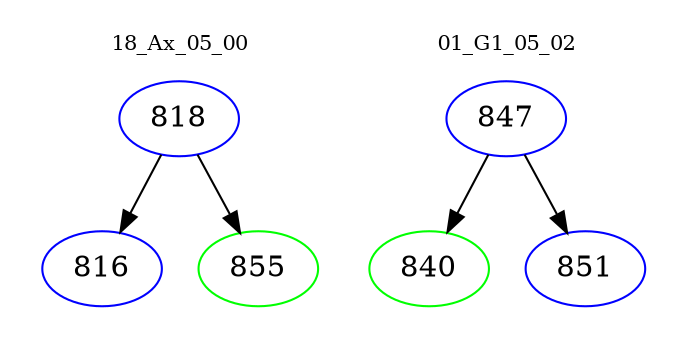 digraph{
subgraph cluster_0 {
color = white
label = "18_Ax_05_00";
fontsize=10;
T0_818 [label="818", color="blue"]
T0_818 -> T0_816 [color="black"]
T0_816 [label="816", color="blue"]
T0_818 -> T0_855 [color="black"]
T0_855 [label="855", color="green"]
}
subgraph cluster_1 {
color = white
label = "01_G1_05_02";
fontsize=10;
T1_847 [label="847", color="blue"]
T1_847 -> T1_840 [color="black"]
T1_840 [label="840", color="green"]
T1_847 -> T1_851 [color="black"]
T1_851 [label="851", color="blue"]
}
}
